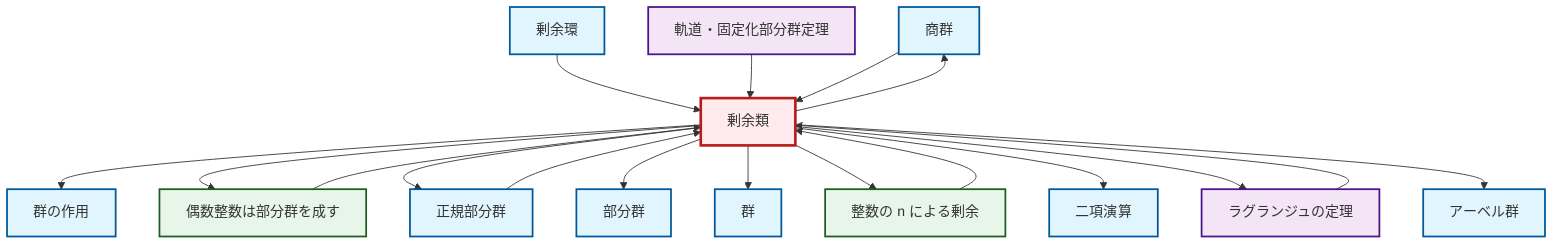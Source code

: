 graph TD
    classDef definition fill:#e1f5fe,stroke:#01579b,stroke-width:2px
    classDef theorem fill:#f3e5f5,stroke:#4a148c,stroke-width:2px
    classDef axiom fill:#fff3e0,stroke:#e65100,stroke-width:2px
    classDef example fill:#e8f5e9,stroke:#1b5e20,stroke-width:2px
    classDef current fill:#ffebee,stroke:#b71c1c,stroke-width:3px
    def-quotient-group["商群"]:::definition
    def-coset["剰余類"]:::definition
    def-group["群"]:::definition
    thm-lagrange["ラグランジュの定理"]:::theorem
    def-subgroup["部分群"]:::definition
    def-abelian-group["アーベル群"]:::definition
    def-group-action["群の作用"]:::definition
    ex-quotient-integers-mod-n["整数の n による剰余"]:::example
    def-normal-subgroup["正規部分群"]:::definition
    ex-even-integers-subgroup["偶数整数は部分群を成す"]:::example
    thm-orbit-stabilizer["軌道・固定化部分群定理"]:::theorem
    def-binary-operation["二項演算"]:::definition
    def-quotient-ring["剰余環"]:::definition
    def-quotient-ring --> def-coset
    def-coset --> def-group-action
    def-coset --> ex-even-integers-subgroup
    def-coset --> def-normal-subgroup
    thm-orbit-stabilizer --> def-coset
    def-quotient-group --> def-coset
    def-coset --> def-subgroup
    def-coset --> def-group
    ex-quotient-integers-mod-n --> def-coset
    thm-lagrange --> def-coset
    ex-even-integers-subgroup --> def-coset
    def-coset --> ex-quotient-integers-mod-n
    def-coset --> def-binary-operation
    def-normal-subgroup --> def-coset
    def-coset --> thm-lagrange
    def-coset --> def-quotient-group
    def-coset --> def-abelian-group
    class def-coset current